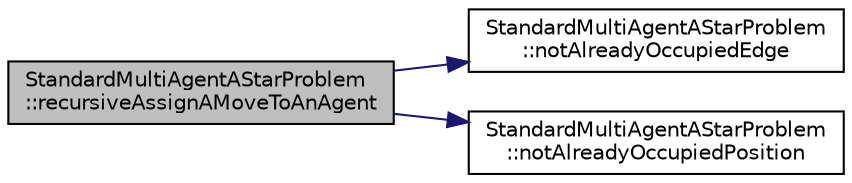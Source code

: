 digraph "StandardMultiAgentAStarProblem::recursiveAssignAMoveToAnAgent"
{
 // INTERACTIVE_SVG=YES
 // LATEX_PDF_SIZE
  edge [fontname="Helvetica",fontsize="10",labelfontname="Helvetica",labelfontsize="10"];
  node [fontname="Helvetica",fontsize="10",shape=record];
  rankdir="LR";
  Node1 [label="StandardMultiAgentAStarProblem\l::recursiveAssignAMoveToAnAgent",height=0.2,width=0.4,color="black", fillcolor="grey75", style="filled", fontcolor="black",tooltip=" "];
  Node1 -> Node2 [color="midnightblue",fontsize="10",style="solid",fontname="Helvetica"];
  Node2 [label="StandardMultiAgentAStarProblem\l::notAlreadyOccupiedEdge",height=0.2,width=0.4,color="black", fillcolor="white", style="filled",URL="$classStandardMultiAgentAStarProblem.html#aa1af4a55c6f837481efc2c9478bc10a5",tooltip=" "];
  Node1 -> Node3 [color="midnightblue",fontsize="10",style="solid",fontname="Helvetica"];
  Node3 [label="StandardMultiAgentAStarProblem\l::notAlreadyOccupiedPosition",height=0.2,width=0.4,color="black", fillcolor="white", style="filled",URL="$classStandardMultiAgentAStarProblem.html#a7234ff5ce4d7177211588b4830cd8336",tooltip=" "];
}
